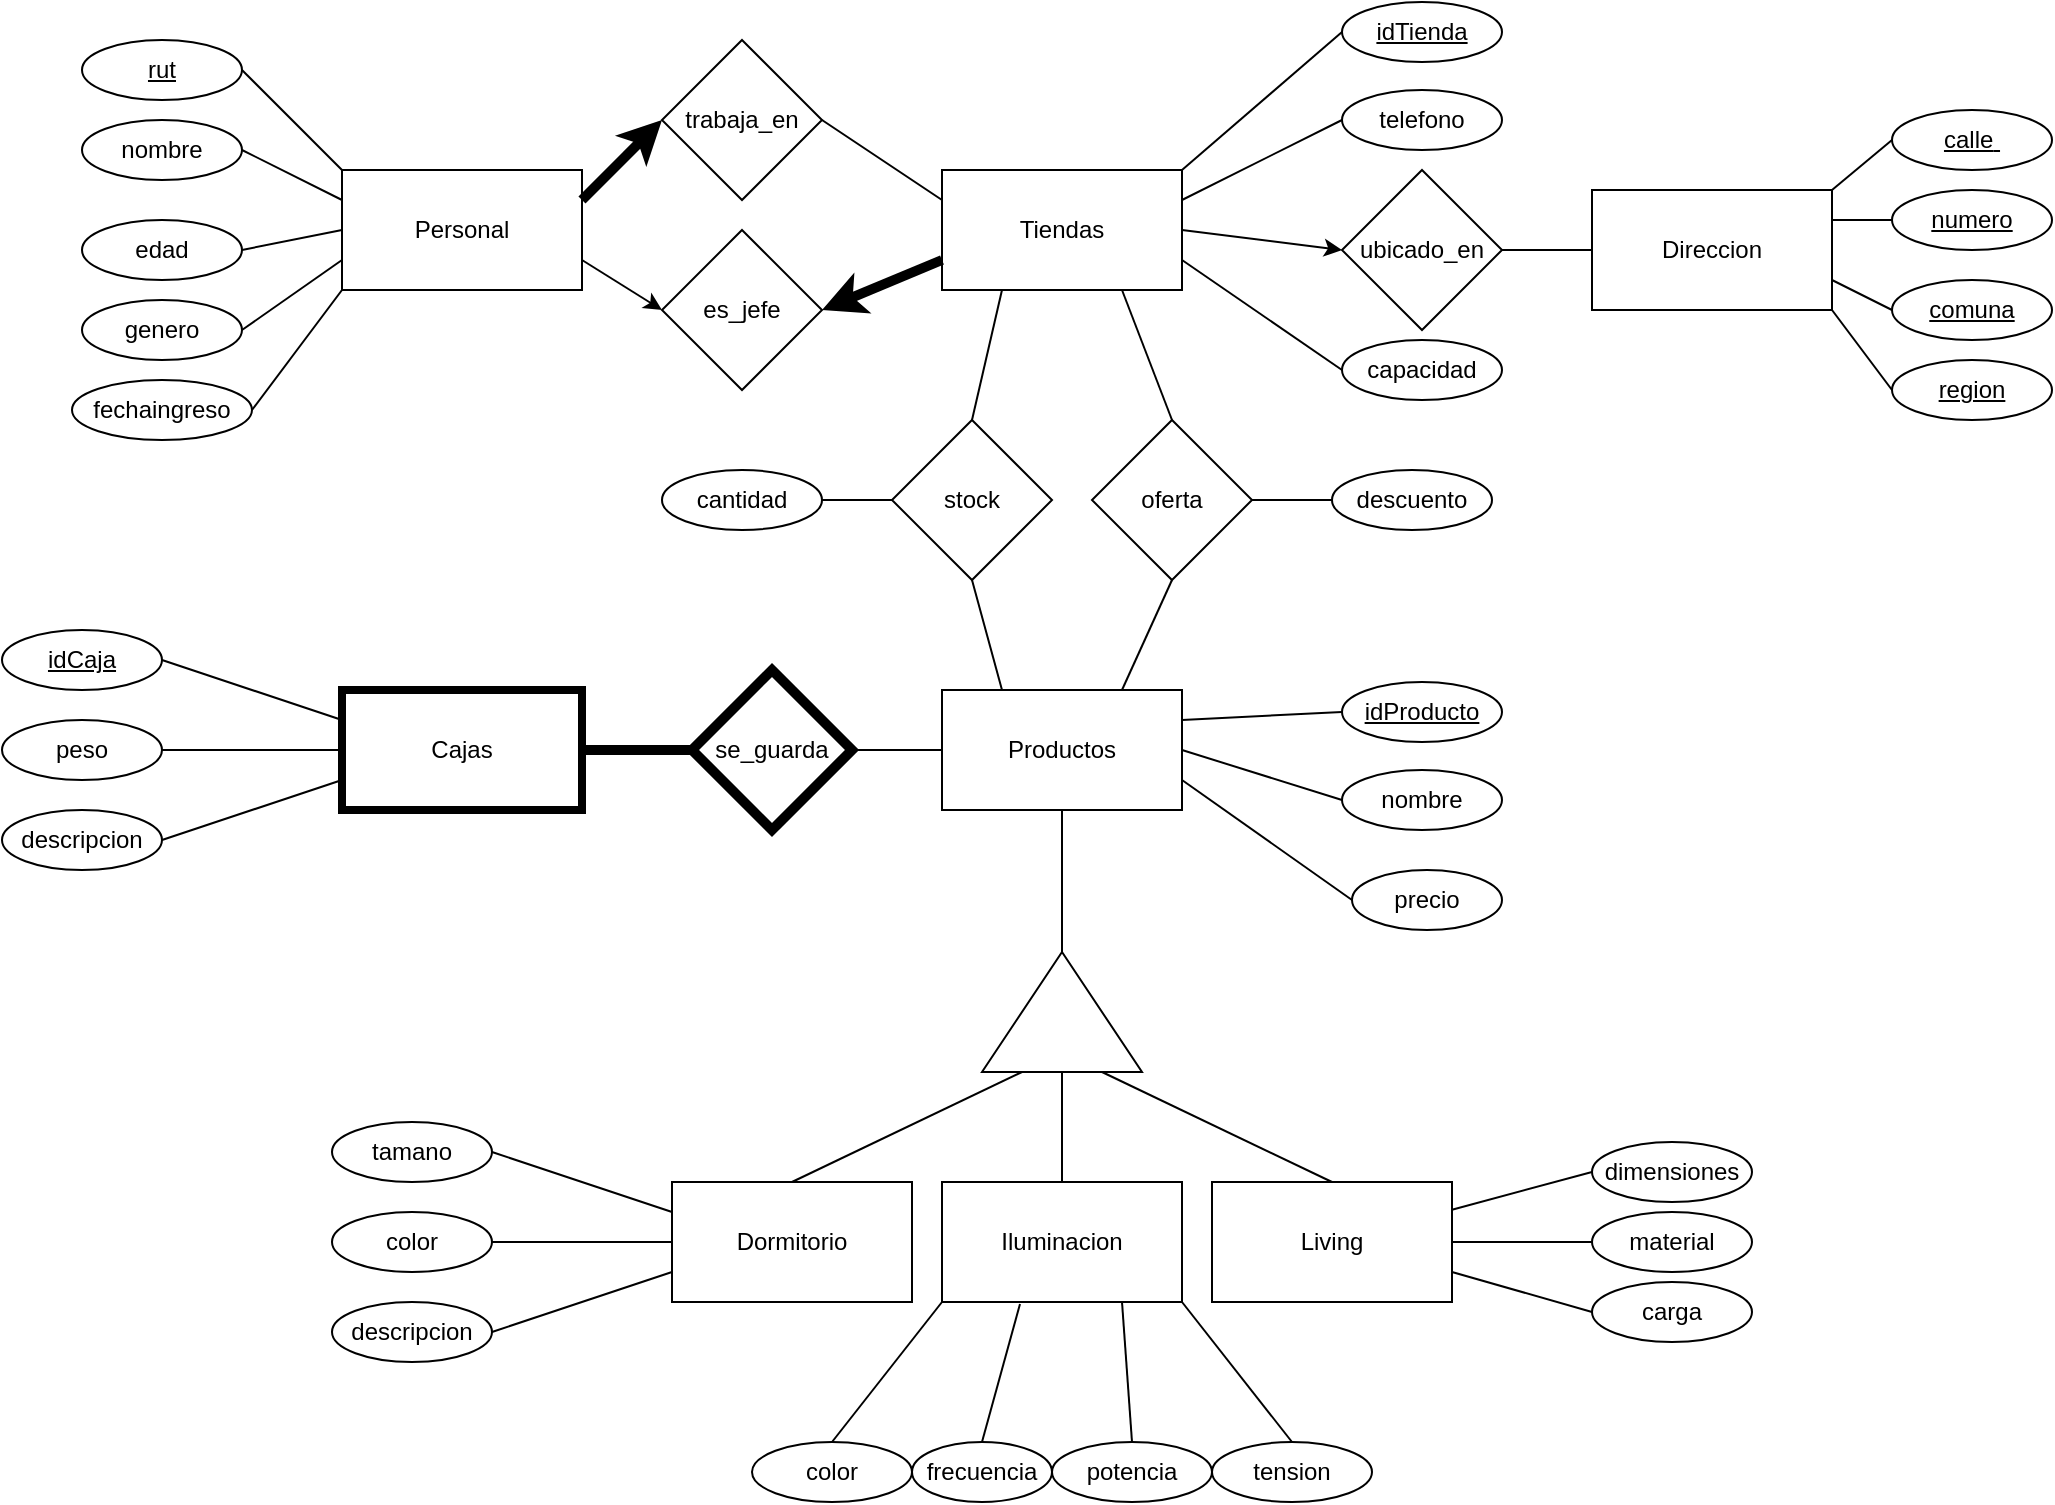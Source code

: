 <mxfile version="21.2.9" type="github">
  <diagram name="Página-1" id="F1gLiyISLk_b0Ikg0LPF">
    <mxGraphModel dx="1114" dy="616" grid="1" gridSize="10" guides="1" tooltips="1" connect="1" arrows="1" fold="1" page="1" pageScale="1" pageWidth="1169" pageHeight="827" math="0" shadow="0">
      <root>
        <mxCell id="0" />
        <mxCell id="1" parent="0" />
        <mxCell id="oBHvoqfuF7RgJihUB41r-28" value="Personal" style="rounded=0;whiteSpace=wrap;html=1;" parent="1" vertex="1">
          <mxGeometry x="185" y="94" width="120" height="60" as="geometry" />
        </mxCell>
        <mxCell id="oBHvoqfuF7RgJihUB41r-32" value="" style="endArrow=classic;html=1;rounded=0;exitX=1;exitY=0.75;exitDx=0;exitDy=0;entryX=0;entryY=0.5;entryDx=0;entryDy=0;" parent="1" source="oBHvoqfuF7RgJihUB41r-28" target="bxN1cvVJk15Dv3mf7cQ_-5" edge="1">
          <mxGeometry width="50" height="50" relative="1" as="geometry">
            <mxPoint x="215" y="289" as="sourcePoint" />
            <mxPoint x="355" y="249" as="targetPoint" />
          </mxGeometry>
        </mxCell>
        <mxCell id="oBHvoqfuF7RgJihUB41r-36" value="trabaja_en" style="rhombus;whiteSpace=wrap;html=1;" parent="1" vertex="1">
          <mxGeometry x="345" y="29" width="80" height="80" as="geometry" />
        </mxCell>
        <mxCell id="oBHvoqfuF7RgJihUB41r-39" value="" style="endArrow=classic;html=1;rounded=0;exitX=1;exitY=0.25;exitDx=0;exitDy=0;entryX=0;entryY=0.5;entryDx=0;entryDy=0;strokeWidth=5;" parent="1" source="oBHvoqfuF7RgJihUB41r-28" target="oBHvoqfuF7RgJihUB41r-36" edge="1">
          <mxGeometry width="50" height="50" relative="1" as="geometry">
            <mxPoint x="205" y="289" as="sourcePoint" />
            <mxPoint x="195" y="259" as="targetPoint" />
          </mxGeometry>
        </mxCell>
        <mxCell id="oBHvoqfuF7RgJihUB41r-40" value="" style="endArrow=none;html=1;rounded=0;exitX=1;exitY=0.5;exitDx=0;exitDy=0;entryX=0;entryY=0.25;entryDx=0;entryDy=0;" parent="1" source="oBHvoqfuF7RgJihUB41r-36" target="bxN1cvVJk15Dv3mf7cQ_-1" edge="1">
          <mxGeometry width="50" height="50" relative="1" as="geometry">
            <mxPoint x="115" y="179" as="sourcePoint" />
            <mxPoint x="255" y="279" as="targetPoint" />
          </mxGeometry>
        </mxCell>
        <mxCell id="bxN1cvVJk15Dv3mf7cQ_-1" value="Tiendas" style="rounded=0;whiteSpace=wrap;html=1;" parent="1" vertex="1">
          <mxGeometry x="485" y="94" width="120" height="60" as="geometry" />
        </mxCell>
        <mxCell id="bxN1cvVJk15Dv3mf7cQ_-5" value="es_jefe" style="rhombus;whiteSpace=wrap;html=1;" parent="1" vertex="1">
          <mxGeometry x="345" y="124" width="80" height="80" as="geometry" />
        </mxCell>
        <mxCell id="bxN1cvVJk15Dv3mf7cQ_-7" value="" style="endArrow=classic;html=1;rounded=0;exitX=0;exitY=0.75;exitDx=0;exitDy=0;entryX=1;entryY=0.5;entryDx=0;entryDy=0;strokeWidth=5;" parent="1" source="bxN1cvVJk15Dv3mf7cQ_-1" target="bxN1cvVJk15Dv3mf7cQ_-5" edge="1">
          <mxGeometry width="50" height="50" relative="1" as="geometry">
            <mxPoint x="275" y="119" as="sourcePoint" />
            <mxPoint x="345" y="59" as="targetPoint" />
          </mxGeometry>
        </mxCell>
        <mxCell id="bxN1cvVJk15Dv3mf7cQ_-11" value="rut" style="ellipse;whiteSpace=wrap;html=1;fontStyle=4" parent="1" vertex="1">
          <mxGeometry x="55" y="29" width="80" height="30" as="geometry" />
        </mxCell>
        <mxCell id="bxN1cvVJk15Dv3mf7cQ_-12" value="" style="endArrow=none;html=1;rounded=0;exitX=0;exitY=0;exitDx=0;exitDy=0;entryX=1;entryY=0.5;entryDx=0;entryDy=0;" parent="1" source="oBHvoqfuF7RgJihUB41r-28" target="bxN1cvVJk15Dv3mf7cQ_-11" edge="1">
          <mxGeometry width="50" height="50" relative="1" as="geometry">
            <mxPoint x="165" y="99" as="sourcePoint" />
            <mxPoint x="235" y="219" as="targetPoint" />
          </mxGeometry>
        </mxCell>
        <mxCell id="bxN1cvVJk15Dv3mf7cQ_-14" value="" style="endArrow=none;html=1;rounded=0;exitX=0;exitY=0.75;exitDx=0;exitDy=0;entryX=1;entryY=0.5;entryDx=0;entryDy=0;" parent="1" source="oBHvoqfuF7RgJihUB41r-28" target="bxN1cvVJk15Dv3mf7cQ_-24" edge="1">
          <mxGeometry width="50" height="50" relative="1" as="geometry">
            <mxPoint x="215" y="229" as="sourcePoint" />
            <mxPoint x="135" y="209" as="targetPoint" />
          </mxGeometry>
        </mxCell>
        <mxCell id="bxN1cvVJk15Dv3mf7cQ_-16" value="" style="endArrow=none;html=1;rounded=0;entryX=1;entryY=0.5;entryDx=0;entryDy=0;exitX=0;exitY=0.25;exitDx=0;exitDy=0;" parent="1" source="oBHvoqfuF7RgJihUB41r-28" target="bxN1cvVJk15Dv3mf7cQ_-20" edge="1">
          <mxGeometry width="50" height="50" relative="1" as="geometry">
            <mxPoint x="195" y="109" as="sourcePoint" />
            <mxPoint x="135" y="74" as="targetPoint" />
          </mxGeometry>
        </mxCell>
        <mxCell id="bxN1cvVJk15Dv3mf7cQ_-18" value="" style="endArrow=none;html=1;rounded=0;exitX=0;exitY=0.5;exitDx=0;exitDy=0;entryX=1;entryY=0.5;entryDx=0;entryDy=0;" parent="1" source="oBHvoqfuF7RgJihUB41r-28" target="bxN1cvVJk15Dv3mf7cQ_-22" edge="1">
          <mxGeometry width="50" height="50" relative="1" as="geometry">
            <mxPoint x="145" y="209" as="sourcePoint" />
            <mxPoint x="145" y="134" as="targetPoint" />
          </mxGeometry>
        </mxCell>
        <mxCell id="bxN1cvVJk15Dv3mf7cQ_-20" value="nombre&lt;br&gt;" style="ellipse;whiteSpace=wrap;html=1;" parent="1" vertex="1">
          <mxGeometry x="55" y="69" width="80" height="30" as="geometry" />
        </mxCell>
        <mxCell id="bxN1cvVJk15Dv3mf7cQ_-22" value="edad" style="ellipse;whiteSpace=wrap;html=1;" parent="1" vertex="1">
          <mxGeometry x="55" y="119" width="80" height="30" as="geometry" />
        </mxCell>
        <mxCell id="bxN1cvVJk15Dv3mf7cQ_-24" value="genero" style="ellipse;whiteSpace=wrap;html=1;" parent="1" vertex="1">
          <mxGeometry x="55" y="159" width="80" height="30" as="geometry" />
        </mxCell>
        <mxCell id="bxN1cvVJk15Dv3mf7cQ_-25" value="fechaingreso" style="ellipse;whiteSpace=wrap;html=1;" parent="1" vertex="1">
          <mxGeometry x="50" y="199" width="90" height="30" as="geometry" />
        </mxCell>
        <mxCell id="bxN1cvVJk15Dv3mf7cQ_-26" value="" style="endArrow=none;html=1;rounded=0;entryX=1;entryY=0.5;entryDx=0;entryDy=0;exitX=0;exitY=1;exitDx=0;exitDy=0;" parent="1" source="oBHvoqfuF7RgJihUB41r-28" target="bxN1cvVJk15Dv3mf7cQ_-25" edge="1">
          <mxGeometry width="50" height="50" relative="1" as="geometry">
            <mxPoint x="245" y="149" as="sourcePoint" />
            <mxPoint x="145" y="199" as="targetPoint" />
          </mxGeometry>
        </mxCell>
        <mxCell id="bxN1cvVJk15Dv3mf7cQ_-35" value="idTienda" style="ellipse;whiteSpace=wrap;html=1;fontStyle=4" parent="1" vertex="1">
          <mxGeometry x="685" y="10" width="80" height="30" as="geometry" />
        </mxCell>
        <mxCell id="bxN1cvVJk15Dv3mf7cQ_-36" value="" style="endArrow=none;html=1;rounded=0;exitX=1;exitY=0;exitDx=0;exitDy=0;entryX=0;entryY=0.5;entryDx=0;entryDy=0;" parent="1" source="bxN1cvVJk15Dv3mf7cQ_-1" target="bxN1cvVJk15Dv3mf7cQ_-35" edge="1">
          <mxGeometry width="50" height="50" relative="1" as="geometry">
            <mxPoint x="985" y="59" as="sourcePoint" />
            <mxPoint x="935" y="4" as="targetPoint" />
          </mxGeometry>
        </mxCell>
        <mxCell id="bxN1cvVJk15Dv3mf7cQ_-37" value="" style="endArrow=none;html=1;rounded=0;exitX=1;exitY=0.75;exitDx=0;exitDy=0;entryX=0;entryY=0.5;entryDx=0;entryDy=0;" parent="1" source="bxN1cvVJk15Dv3mf7cQ_-1" target="bxN1cvVJk15Dv3mf7cQ_-42" edge="1">
          <mxGeometry width="50" height="50" relative="1" as="geometry">
            <mxPoint x="985" y="104" as="sourcePoint" />
            <mxPoint x="875" y="179" as="targetPoint" />
          </mxGeometry>
        </mxCell>
        <mxCell id="bxN1cvVJk15Dv3mf7cQ_-38" value="" style="endArrow=none;html=1;rounded=0;entryX=0;entryY=0.5;entryDx=0;entryDy=0;exitX=1;exitY=0.25;exitDx=0;exitDy=0;" parent="1" source="bxN1cvVJk15Dv3mf7cQ_-1" target="bxN1cvVJk15Dv3mf7cQ_-40" edge="1">
          <mxGeometry width="50" height="50" relative="1" as="geometry">
            <mxPoint x="985" y="74" as="sourcePoint" />
            <mxPoint x="875" y="44" as="targetPoint" />
          </mxGeometry>
        </mxCell>
        <mxCell id="bxN1cvVJk15Dv3mf7cQ_-40" value="telefono" style="ellipse;whiteSpace=wrap;html=1;" parent="1" vertex="1">
          <mxGeometry x="685" y="54" width="80" height="30" as="geometry" />
        </mxCell>
        <mxCell id="bxN1cvVJk15Dv3mf7cQ_-42" value="capacidad" style="ellipse;whiteSpace=wrap;html=1;" parent="1" vertex="1">
          <mxGeometry x="685" y="179" width="80" height="30" as="geometry" />
        </mxCell>
        <mxCell id="bxN1cvVJk15Dv3mf7cQ_-45" value="ubicado_en" style="rhombus;whiteSpace=wrap;html=1;" parent="1" vertex="1">
          <mxGeometry x="685" y="94" width="80" height="80" as="geometry" />
        </mxCell>
        <mxCell id="bxN1cvVJk15Dv3mf7cQ_-53" value="Direccion" style="rounded=0;whiteSpace=wrap;html=1;" parent="1" vertex="1">
          <mxGeometry x="810" y="104" width="120" height="60" as="geometry" />
        </mxCell>
        <mxCell id="bxN1cvVJk15Dv3mf7cQ_-54" value="" style="endArrow=none;html=1;rounded=0;entryX=0;entryY=0.5;entryDx=0;entryDy=0;exitX=1;exitY=0.5;exitDx=0;exitDy=0;" parent="1" source="bxN1cvVJk15Dv3mf7cQ_-45" target="bxN1cvVJk15Dv3mf7cQ_-53" edge="1">
          <mxGeometry width="50" height="50" relative="1" as="geometry">
            <mxPoint x="465" y="29" as="sourcePoint" />
            <mxPoint x="515" y="-21" as="targetPoint" />
          </mxGeometry>
        </mxCell>
        <mxCell id="bxN1cvVJk15Dv3mf7cQ_-61" value="" style="endArrow=none;html=1;rounded=0;entryX=0;entryY=0.5;entryDx=0;entryDy=0;exitX=1;exitY=0;exitDx=0;exitDy=0;" parent="1" source="bxN1cvVJk15Dv3mf7cQ_-53" target="bxN1cvVJk15Dv3mf7cQ_-62" edge="1">
          <mxGeometry width="50" height="50" relative="1" as="geometry">
            <mxPoint x="855" y="79" as="sourcePoint" />
            <mxPoint x="1085" y="19" as="targetPoint" />
          </mxGeometry>
        </mxCell>
        <mxCell id="bxN1cvVJk15Dv3mf7cQ_-62" value="calle&lt;span style=&quot;white-space: pre;&quot;&gt; &lt;/span&gt;" style="ellipse;whiteSpace=wrap;html=1;fontStyle=4" parent="1" vertex="1">
          <mxGeometry x="960" y="64" width="80" height="30" as="geometry" />
        </mxCell>
        <mxCell id="bxN1cvVJk15Dv3mf7cQ_-63" value="" style="endArrow=none;html=1;rounded=0;entryX=0;entryY=0.5;entryDx=0;entryDy=0;exitX=1;exitY=1;exitDx=0;exitDy=0;" parent="1" source="bxN1cvVJk15Dv3mf7cQ_-53" target="bxN1cvVJk15Dv3mf7cQ_-64" edge="1">
          <mxGeometry width="50" height="50" relative="1" as="geometry">
            <mxPoint x="855" y="294" as="sourcePoint" />
            <mxPoint x="1085" y="234" as="targetPoint" />
          </mxGeometry>
        </mxCell>
        <mxCell id="bxN1cvVJk15Dv3mf7cQ_-64" value="region" style="ellipse;whiteSpace=wrap;html=1;fontStyle=4" parent="1" vertex="1">
          <mxGeometry x="960" y="189" width="80" height="30" as="geometry" />
        </mxCell>
        <mxCell id="bxN1cvVJk15Dv3mf7cQ_-65" value="" style="endArrow=none;html=1;rounded=0;entryX=0;entryY=0.5;entryDx=0;entryDy=0;exitX=1;exitY=0.75;exitDx=0;exitDy=0;" parent="1" source="bxN1cvVJk15Dv3mf7cQ_-53" target="bxN1cvVJk15Dv3mf7cQ_-66" edge="1">
          <mxGeometry width="50" height="50" relative="1" as="geometry">
            <mxPoint x="865" y="239" as="sourcePoint" />
            <mxPoint x="1095" y="179" as="targetPoint" />
          </mxGeometry>
        </mxCell>
        <mxCell id="bxN1cvVJk15Dv3mf7cQ_-66" value="comuna" style="ellipse;whiteSpace=wrap;html=1;fontStyle=4" parent="1" vertex="1">
          <mxGeometry x="960" y="149" width="80" height="30" as="geometry" />
        </mxCell>
        <mxCell id="bxN1cvVJk15Dv3mf7cQ_-67" value="" style="endArrow=none;html=1;rounded=0;entryX=0;entryY=0.5;entryDx=0;entryDy=0;exitX=1;exitY=0.25;exitDx=0;exitDy=0;" parent="1" source="bxN1cvVJk15Dv3mf7cQ_-53" target="bxN1cvVJk15Dv3mf7cQ_-68" edge="1">
          <mxGeometry width="50" height="50" relative="1" as="geometry">
            <mxPoint x="935" y="144" as="sourcePoint" />
            <mxPoint x="1165" y="84" as="targetPoint" />
          </mxGeometry>
        </mxCell>
        <mxCell id="bxN1cvVJk15Dv3mf7cQ_-68" value="numero" style="ellipse;whiteSpace=wrap;html=1;fontStyle=4" parent="1" vertex="1">
          <mxGeometry x="960" y="104" width="80" height="30" as="geometry" />
        </mxCell>
        <mxCell id="bxN1cvVJk15Dv3mf7cQ_-74" value="Productos" style="rounded=0;whiteSpace=wrap;html=1;" parent="1" vertex="1">
          <mxGeometry x="485" y="354" width="120" height="60" as="geometry" />
        </mxCell>
        <mxCell id="bxN1cvVJk15Dv3mf7cQ_-76" value="stock" style="rhombus;whiteSpace=wrap;html=1;" parent="1" vertex="1">
          <mxGeometry x="460" y="219" width="80" height="80" as="geometry" />
        </mxCell>
        <mxCell id="bxN1cvVJk15Dv3mf7cQ_-77" value="idProducto" style="ellipse;whiteSpace=wrap;html=1;fontStyle=4" parent="1" vertex="1">
          <mxGeometry x="685" y="350" width="80" height="30" as="geometry" />
        </mxCell>
        <mxCell id="bxN1cvVJk15Dv3mf7cQ_-78" value="" style="endArrow=none;html=1;rounded=0;exitX=1;exitY=0.25;exitDx=0;exitDy=0;entryX=0;entryY=0.5;entryDx=0;entryDy=0;" parent="1" source="bxN1cvVJk15Dv3mf7cQ_-74" target="bxN1cvVJk15Dv3mf7cQ_-77" edge="1">
          <mxGeometry width="50" height="50" relative="1" as="geometry">
            <mxPoint x="630" y="373" as="sourcePoint" />
            <mxPoint x="960" y="283" as="targetPoint" />
          </mxGeometry>
        </mxCell>
        <mxCell id="bxN1cvVJk15Dv3mf7cQ_-79" value="" style="endArrow=none;html=1;rounded=0;exitX=1;exitY=0.5;exitDx=0;exitDy=0;entryX=0;entryY=0.5;entryDx=0;entryDy=0;" parent="1" source="bxN1cvVJk15Dv3mf7cQ_-74" target="bxN1cvVJk15Dv3mf7cQ_-80" edge="1">
          <mxGeometry width="50" height="50" relative="1" as="geometry">
            <mxPoint x="630" y="388" as="sourcePoint" />
            <mxPoint x="700" y="364" as="targetPoint" />
          </mxGeometry>
        </mxCell>
        <mxCell id="bxN1cvVJk15Dv3mf7cQ_-80" value="nombre" style="ellipse;whiteSpace=wrap;html=1;" parent="1" vertex="1">
          <mxGeometry x="685" y="394" width="80" height="30" as="geometry" />
        </mxCell>
        <mxCell id="bxN1cvVJk15Dv3mf7cQ_-81" value="" style="endArrow=none;html=1;rounded=0;entryX=0;entryY=0.5;entryDx=0;entryDy=0;exitX=1;exitY=0.75;exitDx=0;exitDy=0;strokeWidth=1;" parent="1" source="bxN1cvVJk15Dv3mf7cQ_-74" target="bxN1cvVJk15Dv3mf7cQ_-155" edge="1">
          <mxGeometry width="50" height="50" relative="1" as="geometry">
            <mxPoint x="630" y="425" as="sourcePoint" />
            <mxPoint x="685" y="470" as="targetPoint" />
          </mxGeometry>
        </mxCell>
        <mxCell id="bxN1cvVJk15Dv3mf7cQ_-83" value="" style="triangle;whiteSpace=wrap;html=1;rotation=-90;" parent="1" vertex="1">
          <mxGeometry x="515" y="475" width="60" height="80" as="geometry" />
        </mxCell>
        <mxCell id="bxN1cvVJk15Dv3mf7cQ_-84" value="" style="endArrow=none;html=1;rounded=0;exitX=1;exitY=0.5;exitDx=0;exitDy=0;entryX=0.5;entryY=1;entryDx=0;entryDy=0;" parent="1" source="bxN1cvVJk15Dv3mf7cQ_-83" target="bxN1cvVJk15Dv3mf7cQ_-74" edge="1">
          <mxGeometry width="50" height="50" relative="1" as="geometry">
            <mxPoint x="620" y="465" as="sourcePoint" />
            <mxPoint x="670" y="415" as="targetPoint" />
          </mxGeometry>
        </mxCell>
        <mxCell id="bxN1cvVJk15Dv3mf7cQ_-85" value="Living" style="rounded=0;whiteSpace=wrap;html=1;" parent="1" vertex="1">
          <mxGeometry x="620" y="600" width="120" height="60" as="geometry" />
        </mxCell>
        <mxCell id="bxN1cvVJk15Dv3mf7cQ_-86" value="Iluminacion" style="rounded=0;whiteSpace=wrap;html=1;" parent="1" vertex="1">
          <mxGeometry x="485" y="600" width="120" height="60" as="geometry" />
        </mxCell>
        <mxCell id="bxN1cvVJk15Dv3mf7cQ_-87" value="Dormitorio" style="rounded=0;whiteSpace=wrap;html=1;" parent="1" vertex="1">
          <mxGeometry x="350" y="600" width="120" height="60" as="geometry" />
        </mxCell>
        <mxCell id="bxN1cvVJk15Dv3mf7cQ_-88" value="" style="endArrow=none;html=1;rounded=0;exitX=0.5;exitY=0;exitDx=0;exitDy=0;entryX=0;entryY=0.25;entryDx=0;entryDy=0;" parent="1" source="bxN1cvVJk15Dv3mf7cQ_-87" target="bxN1cvVJk15Dv3mf7cQ_-83" edge="1">
          <mxGeometry width="50" height="50" relative="1" as="geometry">
            <mxPoint x="620" y="530" as="sourcePoint" />
            <mxPoint x="525" y="570" as="targetPoint" />
          </mxGeometry>
        </mxCell>
        <mxCell id="bxN1cvVJk15Dv3mf7cQ_-89" value="" style="endArrow=none;html=1;rounded=0;exitX=0;exitY=0.5;exitDx=0;exitDy=0;entryX=0.5;entryY=0;entryDx=0;entryDy=0;" parent="1" source="bxN1cvVJk15Dv3mf7cQ_-83" target="bxN1cvVJk15Dv3mf7cQ_-86" edge="1">
          <mxGeometry width="50" height="50" relative="1" as="geometry">
            <mxPoint x="545" y="570" as="sourcePoint" />
            <mxPoint x="670" y="480" as="targetPoint" />
          </mxGeometry>
        </mxCell>
        <mxCell id="bxN1cvVJk15Dv3mf7cQ_-90" value="" style="endArrow=none;html=1;rounded=0;exitX=0;exitY=0.75;exitDx=0;exitDy=0;entryX=0.5;entryY=0;entryDx=0;entryDy=0;" parent="1" source="bxN1cvVJk15Dv3mf7cQ_-83" target="bxN1cvVJk15Dv3mf7cQ_-85" edge="1">
          <mxGeometry width="50" height="50" relative="1" as="geometry">
            <mxPoint x="565" y="570" as="sourcePoint" />
            <mxPoint x="670" y="480" as="targetPoint" />
          </mxGeometry>
        </mxCell>
        <mxCell id="bxN1cvVJk15Dv3mf7cQ_-91" value="" style="endArrow=none;html=1;rounded=0;exitX=0;exitY=0.75;exitDx=0;exitDy=0;entryX=1;entryY=0.5;entryDx=0;entryDy=0;" parent="1" source="bxN1cvVJk15Dv3mf7cQ_-87" target="bxN1cvVJk15Dv3mf7cQ_-92" edge="1">
          <mxGeometry width="50" height="50" relative="1" as="geometry">
            <mxPoint x="110" y="705" as="sourcePoint" />
            <mxPoint x="200" y="700" as="targetPoint" />
          </mxGeometry>
        </mxCell>
        <mxCell id="bxN1cvVJk15Dv3mf7cQ_-92" value="descripcion" style="ellipse;whiteSpace=wrap;html=1;" parent="1" vertex="1">
          <mxGeometry x="180" y="660" width="80" height="30" as="geometry" />
        </mxCell>
        <mxCell id="bxN1cvVJk15Dv3mf7cQ_-93" value="" style="endArrow=none;html=1;rounded=0;entryX=1;entryY=0.5;entryDx=0;entryDy=0;exitX=0;exitY=0.5;exitDx=0;exitDy=0;" parent="1" source="bxN1cvVJk15Dv3mf7cQ_-87" target="bxN1cvVJk15Dv3mf7cQ_-94" edge="1">
          <mxGeometry width="50" height="50" relative="1" as="geometry">
            <mxPoint x="110" y="720" as="sourcePoint" />
            <mxPoint x="420" y="715" as="targetPoint" />
          </mxGeometry>
        </mxCell>
        <mxCell id="bxN1cvVJk15Dv3mf7cQ_-94" value="color" style="ellipse;whiteSpace=wrap;html=1;" parent="1" vertex="1">
          <mxGeometry x="180" y="615" width="80" height="30" as="geometry" />
        </mxCell>
        <mxCell id="bxN1cvVJk15Dv3mf7cQ_-95" value="" style="endArrow=none;html=1;rounded=0;entryX=0.5;entryY=0;entryDx=0;entryDy=0;exitX=0;exitY=1;exitDx=0;exitDy=0;" parent="1" source="bxN1cvVJk15Dv3mf7cQ_-86" target="bxN1cvVJk15Dv3mf7cQ_-96" edge="1">
          <mxGeometry width="50" height="50" relative="1" as="geometry">
            <mxPoint x="900" y="650" as="sourcePoint" />
            <mxPoint x="135" y="540" as="targetPoint" />
          </mxGeometry>
        </mxCell>
        <mxCell id="bxN1cvVJk15Dv3mf7cQ_-96" value="color" style="ellipse;whiteSpace=wrap;html=1;" parent="1" vertex="1">
          <mxGeometry x="390" y="730" width="80" height="30" as="geometry" />
        </mxCell>
        <mxCell id="bxN1cvVJk15Dv3mf7cQ_-97" value="" style="endArrow=none;html=1;rounded=0;entryX=1;entryY=0.5;entryDx=0;entryDy=0;exitX=0;exitY=0.25;exitDx=0;exitDy=0;" parent="1" source="bxN1cvVJk15Dv3mf7cQ_-87" target="bxN1cvVJk15Dv3mf7cQ_-98" edge="1">
          <mxGeometry width="50" height="50" relative="1" as="geometry">
            <mxPoint x="45" y="560" as="sourcePoint" />
            <mxPoint x="355" y="555" as="targetPoint" />
          </mxGeometry>
        </mxCell>
        <mxCell id="bxN1cvVJk15Dv3mf7cQ_-98" value="tamano" style="ellipse;whiteSpace=wrap;html=1;" parent="1" vertex="1">
          <mxGeometry x="180" y="570" width="80" height="30" as="geometry" />
        </mxCell>
        <mxCell id="bxN1cvVJk15Dv3mf7cQ_-103" value="" style="endArrow=none;html=1;rounded=0;entryX=0.5;entryY=0;entryDx=0;entryDy=0;exitX=0.325;exitY=1.017;exitDx=0;exitDy=0;exitPerimeter=0;" parent="1" source="bxN1cvVJk15Dv3mf7cQ_-86" target="bxN1cvVJk15Dv3mf7cQ_-104" edge="1">
          <mxGeometry width="50" height="50" relative="1" as="geometry">
            <mxPoint x="490" y="670" as="sourcePoint" />
            <mxPoint x="145" y="550" as="targetPoint" />
          </mxGeometry>
        </mxCell>
        <mxCell id="bxN1cvVJk15Dv3mf7cQ_-104" value="frecuencia" style="ellipse;whiteSpace=wrap;html=1;" parent="1" vertex="1">
          <mxGeometry x="470" y="730" width="70" height="30" as="geometry" />
        </mxCell>
        <mxCell id="bxN1cvVJk15Dv3mf7cQ_-105" value="" style="endArrow=none;html=1;rounded=0;entryX=0.5;entryY=0;entryDx=0;entryDy=0;exitX=0.75;exitY=1;exitDx=0;exitDy=0;" parent="1" source="bxN1cvVJk15Dv3mf7cQ_-86" target="bxN1cvVJk15Dv3mf7cQ_-106" edge="1">
          <mxGeometry width="50" height="50" relative="1" as="geometry">
            <mxPoint x="500" y="680" as="sourcePoint" />
            <mxPoint x="155" y="560" as="targetPoint" />
          </mxGeometry>
        </mxCell>
        <mxCell id="bxN1cvVJk15Dv3mf7cQ_-106" value="potencia" style="ellipse;whiteSpace=wrap;html=1;" parent="1" vertex="1">
          <mxGeometry x="540" y="730" width="80" height="30" as="geometry" />
        </mxCell>
        <mxCell id="bxN1cvVJk15Dv3mf7cQ_-107" value="" style="endArrow=none;html=1;rounded=0;entryX=0.5;entryY=0;entryDx=0;entryDy=0;exitX=1;exitY=1;exitDx=0;exitDy=0;" parent="1" source="bxN1cvVJk15Dv3mf7cQ_-86" target="bxN1cvVJk15Dv3mf7cQ_-108" edge="1">
          <mxGeometry width="50" height="50" relative="1" as="geometry">
            <mxPoint x="710" y="640" as="sourcePoint" />
            <mxPoint x="365" y="520" as="targetPoint" />
          </mxGeometry>
        </mxCell>
        <mxCell id="bxN1cvVJk15Dv3mf7cQ_-108" value="tension" style="ellipse;whiteSpace=wrap;html=1;" parent="1" vertex="1">
          <mxGeometry x="620" y="730" width="80" height="30" as="geometry" />
        </mxCell>
        <mxCell id="bxN1cvVJk15Dv3mf7cQ_-110" value="" style="endArrow=none;html=1;rounded=0;entryX=0;entryY=0.5;entryDx=0;entryDy=0;exitX=1;exitY=0.5;exitDx=0;exitDy=0;" parent="1" source="bxN1cvVJk15Dv3mf7cQ_-85" target="bxN1cvVJk15Dv3mf7cQ_-111" edge="1">
          <mxGeometry width="50" height="50" relative="1" as="geometry">
            <mxPoint x="860" y="655" as="sourcePoint" />
            <mxPoint x="1020" y="670" as="targetPoint" />
          </mxGeometry>
        </mxCell>
        <mxCell id="bxN1cvVJk15Dv3mf7cQ_-111" value="material" style="ellipse;whiteSpace=wrap;html=1;" parent="1" vertex="1">
          <mxGeometry x="810" y="615" width="80" height="30" as="geometry" />
        </mxCell>
        <mxCell id="bxN1cvVJk15Dv3mf7cQ_-112" value="" style="endArrow=none;html=1;rounded=0;entryX=0;entryY=0.5;entryDx=0;entryDy=0;" parent="1" source="bxN1cvVJk15Dv3mf7cQ_-85" target="bxN1cvVJk15Dv3mf7cQ_-113" edge="1">
          <mxGeometry width="50" height="50" relative="1" as="geometry">
            <mxPoint x="850" y="575" as="sourcePoint" />
            <mxPoint x="1010" y="590" as="targetPoint" />
          </mxGeometry>
        </mxCell>
        <mxCell id="bxN1cvVJk15Dv3mf7cQ_-113" value="dimensiones" style="ellipse;whiteSpace=wrap;html=1;" parent="1" vertex="1">
          <mxGeometry x="810" y="580" width="80" height="30" as="geometry" />
        </mxCell>
        <mxCell id="bxN1cvVJk15Dv3mf7cQ_-114" value="" style="endArrow=none;html=1;rounded=0;entryX=0;entryY=0.5;entryDx=0;entryDy=0;exitX=1;exitY=0.75;exitDx=0;exitDy=0;" parent="1" source="bxN1cvVJk15Dv3mf7cQ_-85" target="bxN1cvVJk15Dv3mf7cQ_-115" edge="1">
          <mxGeometry width="50" height="50" relative="1" as="geometry">
            <mxPoint x="880" y="715" as="sourcePoint" />
            <mxPoint x="1040" y="730" as="targetPoint" />
          </mxGeometry>
        </mxCell>
        <mxCell id="bxN1cvVJk15Dv3mf7cQ_-115" value="carga" style="ellipse;whiteSpace=wrap;html=1;" parent="1" vertex="1">
          <mxGeometry x="810" y="650" width="80" height="30" as="geometry" />
        </mxCell>
        <mxCell id="bxN1cvVJk15Dv3mf7cQ_-116" value="" style="endArrow=none;html=1;rounded=0;exitX=0.25;exitY=0;exitDx=0;exitDy=0;entryX=0.5;entryY=1;entryDx=0;entryDy=0;" parent="1" source="bxN1cvVJk15Dv3mf7cQ_-74" target="bxN1cvVJk15Dv3mf7cQ_-76" edge="1">
          <mxGeometry width="50" height="50" relative="1" as="geometry">
            <mxPoint x="560" y="410" as="sourcePoint" />
            <mxPoint x="610" y="360" as="targetPoint" />
          </mxGeometry>
        </mxCell>
        <mxCell id="bxN1cvVJk15Dv3mf7cQ_-117" value="" style="endArrow=none;html=1;rounded=0;exitX=0.5;exitY=0;exitDx=0;exitDy=0;entryX=0.25;entryY=1;entryDx=0;entryDy=0;" parent="1" source="bxN1cvVJk15Dv3mf7cQ_-76" target="bxN1cvVJk15Dv3mf7cQ_-1" edge="1">
          <mxGeometry width="50" height="50" relative="1" as="geometry">
            <mxPoint x="560" y="410" as="sourcePoint" />
            <mxPoint x="610" y="360" as="targetPoint" />
          </mxGeometry>
        </mxCell>
        <mxCell id="bxN1cvVJk15Dv3mf7cQ_-119" value="" style="endArrow=none;html=1;rounded=0;exitX=0;exitY=0.5;exitDx=0;exitDy=0;entryX=1;entryY=0.5;entryDx=0;entryDy=0;" parent="1" source="bxN1cvVJk15Dv3mf7cQ_-74" target="bxN1cvVJk15Dv3mf7cQ_-120" edge="1">
          <mxGeometry width="50" height="50" relative="1" as="geometry">
            <mxPoint x="560" y="410" as="sourcePoint" />
            <mxPoint x="400" y="384" as="targetPoint" />
          </mxGeometry>
        </mxCell>
        <mxCell id="bxN1cvVJk15Dv3mf7cQ_-120" value="se_guarda" style="rhombus;whiteSpace=wrap;html=1;strokeWidth=5;" parent="1" vertex="1">
          <mxGeometry x="360" y="344" width="80" height="80" as="geometry" />
        </mxCell>
        <mxCell id="bxN1cvVJk15Dv3mf7cQ_-122" value="Cajas&lt;br&gt;" style="rounded=0;whiteSpace=wrap;html=1;strokeWidth=4;" parent="1" vertex="1">
          <mxGeometry x="185" y="354" width="120" height="60" as="geometry" />
        </mxCell>
        <mxCell id="bxN1cvVJk15Dv3mf7cQ_-123" value="" style="endArrow=none;html=1;rounded=0;exitX=0;exitY=0.75;exitDx=0;exitDy=0;entryX=1;entryY=0.5;entryDx=0;entryDy=0;" parent="1" source="bxN1cvVJk15Dv3mf7cQ_-122" target="bxN1cvVJk15Dv3mf7cQ_-124" edge="1">
          <mxGeometry width="50" height="50" relative="1" as="geometry">
            <mxPoint x="185" y="399" as="sourcePoint" />
            <mxPoint x="35" y="454" as="targetPoint" />
          </mxGeometry>
        </mxCell>
        <mxCell id="bxN1cvVJk15Dv3mf7cQ_-124" value="descripcion" style="ellipse;whiteSpace=wrap;html=1;" parent="1" vertex="1">
          <mxGeometry x="15" y="414" width="80" height="30" as="geometry" />
        </mxCell>
        <mxCell id="bxN1cvVJk15Dv3mf7cQ_-125" value="" style="endArrow=none;html=1;rounded=0;entryX=1;entryY=0.5;entryDx=0;entryDy=0;exitX=0;exitY=0.5;exitDx=0;exitDy=0;" parent="1" source="bxN1cvVJk15Dv3mf7cQ_-122" target="bxN1cvVJk15Dv3mf7cQ_-126" edge="1">
          <mxGeometry width="50" height="50" relative="1" as="geometry">
            <mxPoint x="185" y="384" as="sourcePoint" />
            <mxPoint x="255" y="469" as="targetPoint" />
          </mxGeometry>
        </mxCell>
        <mxCell id="bxN1cvVJk15Dv3mf7cQ_-126" value="peso" style="ellipse;whiteSpace=wrap;html=1;" parent="1" vertex="1">
          <mxGeometry x="15" y="369" width="80" height="30" as="geometry" />
        </mxCell>
        <mxCell id="bxN1cvVJk15Dv3mf7cQ_-127" value="" style="endArrow=none;html=1;rounded=0;entryX=1;entryY=0.5;entryDx=0;entryDy=0;exitX=0;exitY=0.25;exitDx=0;exitDy=0;" parent="1" source="bxN1cvVJk15Dv3mf7cQ_-122" target="bxN1cvVJk15Dv3mf7cQ_-128" edge="1">
          <mxGeometry width="50" height="50" relative="1" as="geometry">
            <mxPoint x="185" y="369" as="sourcePoint" />
            <mxPoint x="190" y="309" as="targetPoint" />
          </mxGeometry>
        </mxCell>
        <mxCell id="bxN1cvVJk15Dv3mf7cQ_-128" value="idCaja" style="ellipse;whiteSpace=wrap;html=1;fontStyle=4" parent="1" vertex="1">
          <mxGeometry x="15" y="324" width="80" height="30" as="geometry" />
        </mxCell>
        <mxCell id="bxN1cvVJk15Dv3mf7cQ_-130" value="" style="endArrow=none;html=1;rounded=0;entryX=0;entryY=0.5;entryDx=0;entryDy=0;exitX=1;exitY=0.5;exitDx=0;exitDy=0;" parent="1" source="bxN1cvVJk15Dv3mf7cQ_-131" target="bxN1cvVJk15Dv3mf7cQ_-76" edge="1">
          <mxGeometry width="50" height="50" relative="1" as="geometry">
            <mxPoint x="450" y="259" as="sourcePoint" />
            <mxPoint x="610" y="350" as="targetPoint" />
          </mxGeometry>
        </mxCell>
        <mxCell id="bxN1cvVJk15Dv3mf7cQ_-131" value="cantidad" style="ellipse;whiteSpace=wrap;html=1;" parent="1" vertex="1">
          <mxGeometry x="345" y="244" width="80" height="30" as="geometry" />
        </mxCell>
        <mxCell id="bxN1cvVJk15Dv3mf7cQ_-145" value="oferta" style="rhombus;whiteSpace=wrap;html=1;strokeWidth=1;" parent="1" vertex="1">
          <mxGeometry x="560" y="219" width="80" height="80" as="geometry" />
        </mxCell>
        <mxCell id="bxN1cvVJk15Dv3mf7cQ_-147" value="" style="endArrow=none;html=1;rounded=0;exitX=0.75;exitY=0;exitDx=0;exitDy=0;entryX=0.5;entryY=1;entryDx=0;entryDy=0;" parent="1" source="bxN1cvVJk15Dv3mf7cQ_-74" target="bxN1cvVJk15Dv3mf7cQ_-145" edge="1">
          <mxGeometry width="50" height="50" relative="1" as="geometry">
            <mxPoint x="560" y="400" as="sourcePoint" />
            <mxPoint x="610" y="350" as="targetPoint" />
          </mxGeometry>
        </mxCell>
        <mxCell id="bxN1cvVJk15Dv3mf7cQ_-152" value="" style="endArrow=none;html=1;rounded=0;exitX=1;exitY=0.5;exitDx=0;exitDy=0;entryX=0;entryY=0.5;entryDx=0;entryDy=0;fontSize=14;strokeWidth=5;" parent="1" source="bxN1cvVJk15Dv3mf7cQ_-122" target="bxN1cvVJk15Dv3mf7cQ_-120" edge="1">
          <mxGeometry width="50" height="50" relative="1" as="geometry">
            <mxPoint x="560" y="400" as="sourcePoint" />
            <mxPoint x="610" y="350" as="targetPoint" />
          </mxGeometry>
        </mxCell>
        <mxCell id="bxN1cvVJk15Dv3mf7cQ_-155" value="precio" style="ellipse;whiteSpace=wrap;html=1;" parent="1" vertex="1">
          <mxGeometry x="690" y="444" width="75" height="30" as="geometry" />
        </mxCell>
        <mxCell id="bxN1cvVJk15Dv3mf7cQ_-158" value="" style="endArrow=none;html=1;rounded=0;exitX=1;exitY=0.5;exitDx=0;exitDy=0;entryX=0;entryY=0.5;entryDx=0;entryDy=0;" parent="1" source="bxN1cvVJk15Dv3mf7cQ_-145" target="bxN1cvVJk15Dv3mf7cQ_-159" edge="1">
          <mxGeometry width="50" height="50" relative="1" as="geometry">
            <mxPoint x="940" y="300" as="sourcePoint" />
            <mxPoint x="1030" y="294" as="targetPoint" />
          </mxGeometry>
        </mxCell>
        <mxCell id="bxN1cvVJk15Dv3mf7cQ_-159" value="descuento" style="ellipse;whiteSpace=wrap;html=1;" parent="1" vertex="1">
          <mxGeometry x="680" y="244" width="80" height="30" as="geometry" />
        </mxCell>
        <mxCell id="Y4aQm2pNAjiMP9lyxVhZ-3" value="" style="endArrow=none;html=1;rounded=0;exitX=0.5;exitY=0;exitDx=0;exitDy=0;entryX=0.75;entryY=1;entryDx=0;entryDy=0;" parent="1" source="bxN1cvVJk15Dv3mf7cQ_-145" target="bxN1cvVJk15Dv3mf7cQ_-1" edge="1">
          <mxGeometry width="50" height="50" relative="1" as="geometry">
            <mxPoint x="585" y="364" as="sourcePoint" />
            <mxPoint x="610" y="309" as="targetPoint" />
          </mxGeometry>
        </mxCell>
        <mxCell id="T1SzcZxCGD6_aS-Pgi-Z-3" value="" style="endArrow=classic;html=1;rounded=0;exitX=1;exitY=0.5;exitDx=0;exitDy=0;entryX=0;entryY=0.5;entryDx=0;entryDy=0;" edge="1" parent="1" source="bxN1cvVJk15Dv3mf7cQ_-1" target="bxN1cvVJk15Dv3mf7cQ_-45">
          <mxGeometry width="50" height="50" relative="1" as="geometry">
            <mxPoint x="315" y="149" as="sourcePoint" />
            <mxPoint x="355" y="174" as="targetPoint" />
          </mxGeometry>
        </mxCell>
      </root>
    </mxGraphModel>
  </diagram>
</mxfile>
